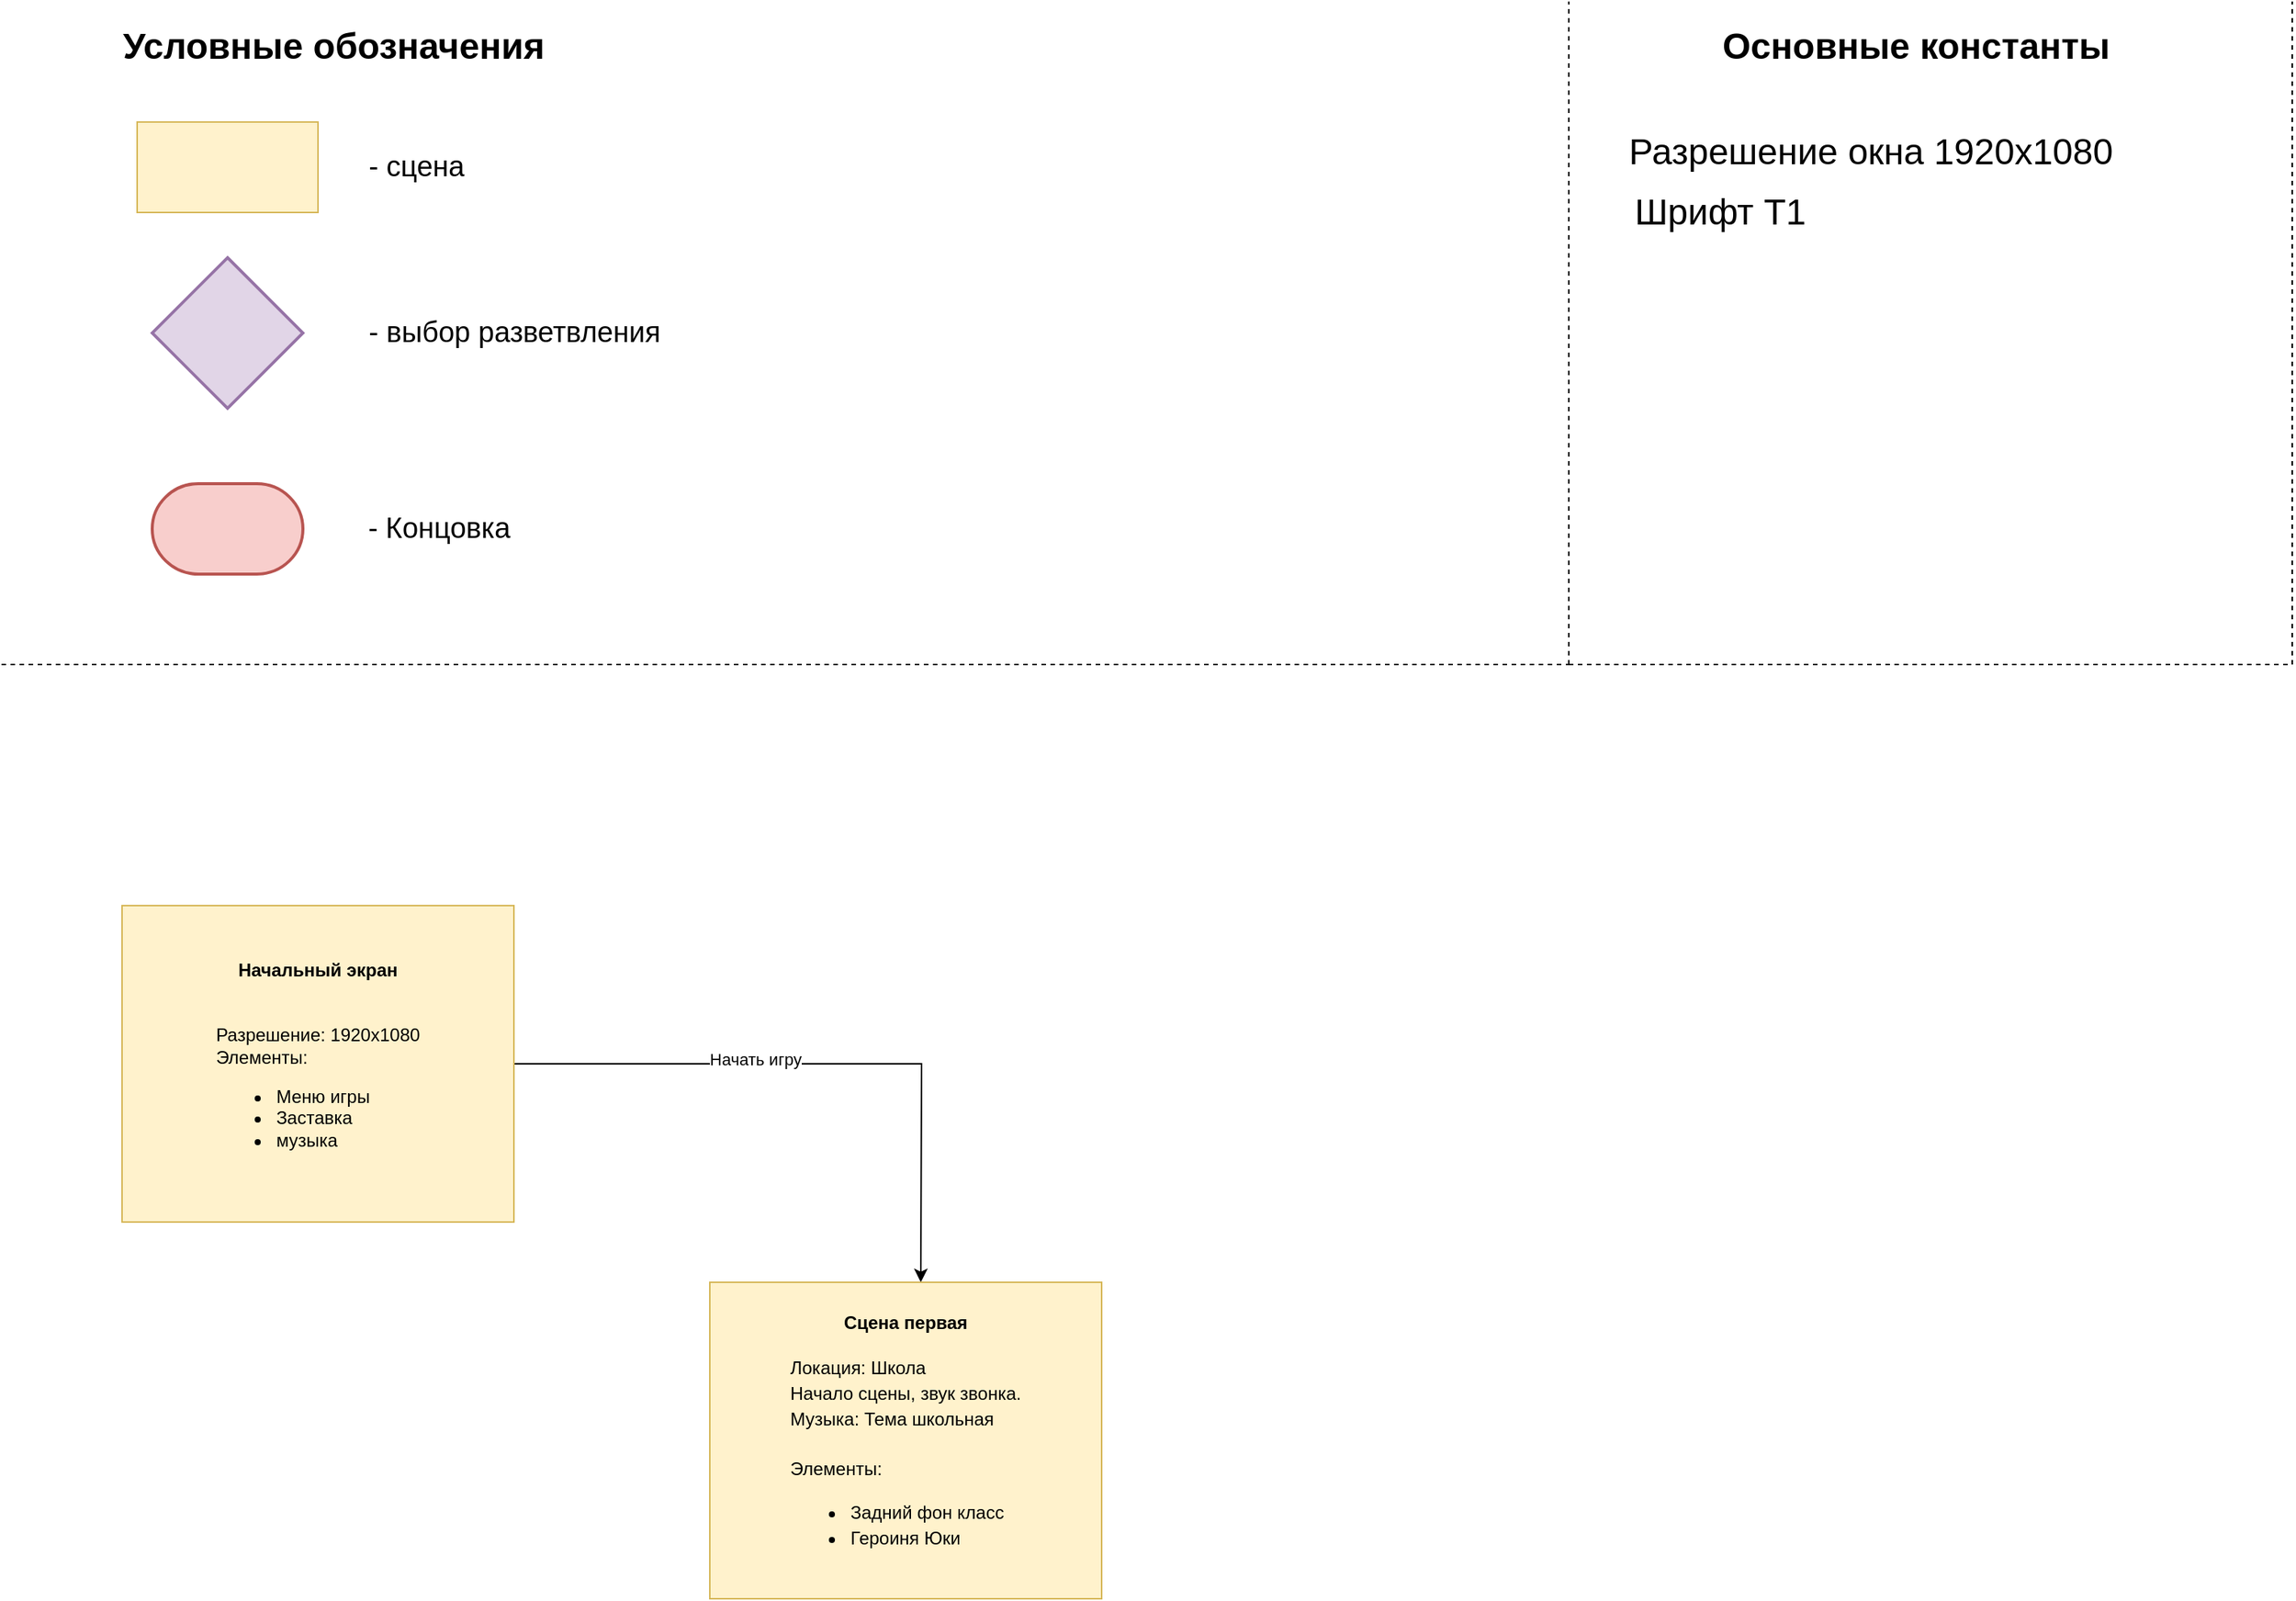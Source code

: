 <mxfile version="20.7.4" type="github">
  <diagram id="iidOzPLA2baPN7cKgdQX" name="Страница 1">
    <mxGraphModel dx="2322" dy="1277" grid="1" gridSize="10" guides="1" tooltips="1" connect="1" arrows="1" fold="1" page="1" pageScale="1" pageWidth="2339" pageHeight="3300" math="0" shadow="0">
      <root>
        <mxCell id="0" />
        <mxCell id="1" parent="0" />
        <mxCell id="1oXDSo7rBqSQlI5FCUK9-6" style="edgeStyle=orthogonalEdgeStyle;rounded=0;orthogonalLoop=1;jettySize=auto;html=1;" edge="1" parent="1" source="1oXDSo7rBqSQlI5FCUK9-2">
          <mxGeometry relative="1" as="geometry">
            <mxPoint x="610" y="850" as="targetPoint" />
          </mxGeometry>
        </mxCell>
        <mxCell id="1oXDSo7rBqSQlI5FCUK9-7" value="Начать игру" style="edgeLabel;html=1;align=center;verticalAlign=middle;resizable=0;points=[];" vertex="1" connectable="0" parent="1oXDSo7rBqSQlI5FCUK9-6">
          <mxGeometry x="-0.229" y="3" relative="1" as="geometry">
            <mxPoint as="offset" />
          </mxGeometry>
        </mxCell>
        <mxCell id="1oXDSo7rBqSQlI5FCUK9-2" value="&lt;b&gt;Начальный экран&lt;/b&gt;&lt;br&gt;&lt;br&gt;&lt;br&gt;Разрешение: 1920х1080&lt;br&gt;&lt;div style=&quot;text-align: justify;&quot;&gt;&lt;span style=&quot;background-color: initial;&quot;&gt;Элементы:&amp;nbsp;&lt;/span&gt;&lt;/div&gt;&lt;div style=&quot;text-align: justify;&quot;&gt;&lt;ul&gt;&lt;li&gt;Меню игры&lt;/li&gt;&lt;li&gt;Заставка&lt;/li&gt;&lt;li&gt;музыка&lt;/li&gt;&lt;/ul&gt;&lt;/div&gt;" style="rounded=0;whiteSpace=wrap;html=1;fillColor=#fff2cc;strokeColor=#d6b656;" vertex="1" parent="1">
          <mxGeometry x="80" y="600" width="260" height="210" as="geometry" />
        </mxCell>
        <mxCell id="1oXDSo7rBqSQlI5FCUK9-4" value="&lt;b&gt;Сцена первая&lt;br&gt;&lt;/b&gt;&lt;br&gt;&lt;div style=&quot;text-align: justify; line-height: 140%;&quot;&gt;&lt;span style=&quot;background-color: initial;&quot;&gt;Локация: Школа&lt;/span&gt;&lt;/div&gt;&lt;div style=&quot;text-align: justify; line-height: 140%;&quot;&gt;&lt;span style=&quot;background-color: initial;&quot;&gt;Начало сцены, звук звонка.&lt;/span&gt;&lt;/div&gt;&lt;div style=&quot;text-align: justify; line-height: 140%;&quot;&gt;&lt;span style=&quot;background-color: initial;&quot;&gt;Музыка: Тема школьная&amp;nbsp;&lt;/span&gt;&lt;/div&gt;&lt;div style=&quot;text-align: justify; line-height: 140%;&quot;&gt;&lt;br&gt;&lt;/div&gt;&lt;div style=&quot;text-align: justify; line-height: 140%;&quot;&gt;&lt;span style=&quot;background-color: initial;&quot;&gt;Элементы:&lt;/span&gt;&lt;/div&gt;&lt;ul style=&quot;line-height: 140%;&quot;&gt;&lt;li style=&quot;text-align: justify;&quot;&gt;Задний фон класс&lt;/li&gt;&lt;li style=&quot;text-align: justify;&quot;&gt;Героиня Юки&amp;nbsp;&lt;/li&gt;&lt;/ul&gt;" style="rounded=0;whiteSpace=wrap;html=1;fillColor=#fff2cc;strokeColor=#d6b656;" vertex="1" parent="1">
          <mxGeometry x="470" y="850" width="260" height="210" as="geometry" />
        </mxCell>
        <mxCell id="1oXDSo7rBqSQlI5FCUK9-8" value="" style="rounded=0;whiteSpace=wrap;html=1;fillColor=#fff2cc;strokeColor=#d6b656;" vertex="1" parent="1">
          <mxGeometry x="90" y="80" width="120" height="60" as="geometry" />
        </mxCell>
        <mxCell id="1oXDSo7rBqSQlI5FCUK9-9" value="&lt;b&gt;&lt;font style=&quot;font-size: 24px;&quot;&gt;Условные обозначения&lt;/font&gt;&lt;/b&gt;" style="text;html=1;align=center;verticalAlign=middle;resizable=0;points=[];autosize=1;strokeColor=none;fillColor=none;" vertex="1" parent="1">
          <mxGeometry x="70" y="10" width="300" height="40" as="geometry" />
        </mxCell>
        <mxCell id="1oXDSo7rBqSQlI5FCUK9-11" value="" style="strokeWidth=2;html=1;shape=mxgraph.flowchart.decision;whiteSpace=wrap;fillColor=#e1d5e7;strokeColor=#9673a6;" vertex="1" parent="1">
          <mxGeometry x="100" y="170" width="100" height="100" as="geometry" />
        </mxCell>
        <mxCell id="1oXDSo7rBqSQlI5FCUK9-12" value="" style="strokeWidth=2;html=1;shape=mxgraph.flowchart.terminator;whiteSpace=wrap;fillColor=#f8cecc;strokeColor=#b85450;" vertex="1" parent="1">
          <mxGeometry x="100" y="320" width="100" height="60" as="geometry" />
        </mxCell>
        <mxCell id="1oXDSo7rBqSQlI5FCUK9-13" value="&lt;font style=&quot;font-size: 19px;&quot;&gt;- сцена&lt;/font&gt;" style="text;html=1;align=center;verticalAlign=middle;resizable=0;points=[];autosize=1;strokeColor=none;fillColor=none;" vertex="1" parent="1">
          <mxGeometry x="230" y="90" width="90" height="40" as="geometry" />
        </mxCell>
        <mxCell id="1oXDSo7rBqSQlI5FCUK9-14" value="&lt;font style=&quot;font-size: 19px;&quot;&gt;- выбор разветвления&lt;/font&gt;" style="text;html=1;align=center;verticalAlign=middle;resizable=0;points=[];autosize=1;strokeColor=none;fillColor=none;" vertex="1" parent="1">
          <mxGeometry x="230" y="200" width="220" height="40" as="geometry" />
        </mxCell>
        <mxCell id="1oXDSo7rBqSQlI5FCUK9-15" value="&lt;font style=&quot;font-size: 19px;&quot;&gt;- Концовка&lt;/font&gt;" style="text;html=1;align=center;verticalAlign=middle;resizable=0;points=[];autosize=1;strokeColor=none;fillColor=none;" vertex="1" parent="1">
          <mxGeometry x="230" y="330" width="120" height="40" as="geometry" />
        </mxCell>
        <mxCell id="1oXDSo7rBqSQlI5FCUK9-17" value="" style="endArrow=none;dashed=1;html=1;rounded=0;fontSize=24;" edge="1" parent="1">
          <mxGeometry width="50" height="50" relative="1" as="geometry">
            <mxPoint y="440" as="sourcePoint" />
            <mxPoint x="1040" y="440" as="targetPoint" />
          </mxGeometry>
        </mxCell>
        <mxCell id="1oXDSo7rBqSQlI5FCUK9-18" value="" style="endArrow=none;dashed=1;html=1;rounded=0;fontSize=24;" edge="1" parent="1">
          <mxGeometry width="50" height="50" relative="1" as="geometry">
            <mxPoint x="1040" y="440" as="sourcePoint" />
            <mxPoint x="1040" as="targetPoint" />
          </mxGeometry>
        </mxCell>
        <mxCell id="1oXDSo7rBqSQlI5FCUK9-19" value="" style="endArrow=none;dashed=1;html=1;rounded=0;fontSize=24;" edge="1" parent="1">
          <mxGeometry width="50" height="50" relative="1" as="geometry">
            <mxPoint x="1040" y="440" as="sourcePoint" />
            <mxPoint x="1520" y="440" as="targetPoint" />
          </mxGeometry>
        </mxCell>
        <mxCell id="1oXDSo7rBqSQlI5FCUK9-20" value="" style="endArrow=none;dashed=1;html=1;rounded=0;fontSize=24;" edge="1" parent="1">
          <mxGeometry width="50" height="50" relative="1" as="geometry">
            <mxPoint x="1520" y="440" as="sourcePoint" />
            <mxPoint x="1520" as="targetPoint" />
          </mxGeometry>
        </mxCell>
        <mxCell id="1oXDSo7rBqSQlI5FCUK9-21" value="&lt;b&gt;&lt;font style=&quot;font-size: 24px;&quot;&gt;Основные константы&lt;/font&gt;&lt;/b&gt;" style="text;html=1;align=center;verticalAlign=middle;resizable=0;points=[];autosize=1;strokeColor=none;fillColor=none;" vertex="1" parent="1">
          <mxGeometry x="1130" y="10" width="280" height="40" as="geometry" />
        </mxCell>
        <mxCell id="1oXDSo7rBqSQlI5FCUK9-22" value="Разрешение окна 1920х1080" style="text;html=1;align=center;verticalAlign=middle;resizable=0;points=[];autosize=1;strokeColor=none;fillColor=none;fontSize=24;" vertex="1" parent="1">
          <mxGeometry x="1070" y="80" width="340" height="40" as="geometry" />
        </mxCell>
        <mxCell id="1oXDSo7rBqSQlI5FCUK9-23" value="Шрифт T1" style="text;html=1;align=center;verticalAlign=middle;resizable=0;points=[];autosize=1;strokeColor=none;fillColor=none;fontSize=24;" vertex="1" parent="1">
          <mxGeometry x="1070" y="120" width="140" height="40" as="geometry" />
        </mxCell>
      </root>
    </mxGraphModel>
  </diagram>
</mxfile>
